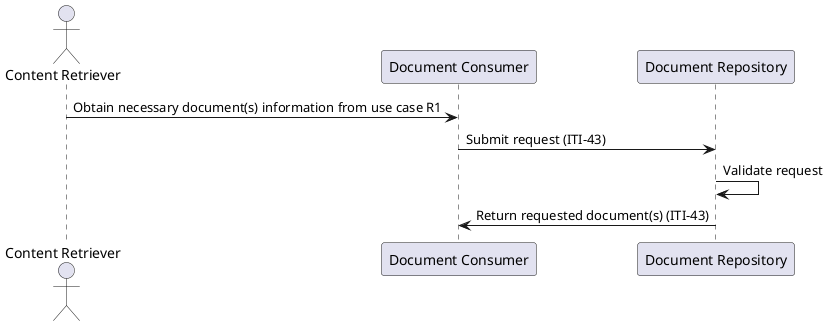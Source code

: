 @startuml
actor "Content Retriever" as CR
participant "Document Consumer" as DC
participant "Document Repository" as DR

CR -> DC: Obtain necessary document(s) information from use case R1
DC -> DR: Submit request (ITI-43)
DR -> DR: Validate request
DR -> DC: Return requested document(s) (ITI-43)
@enduml
